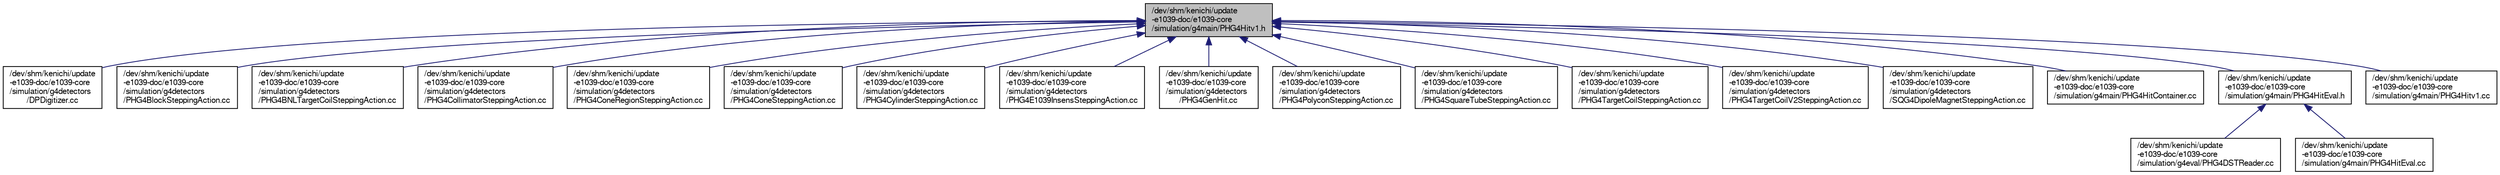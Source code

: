 digraph "/dev/shm/kenichi/update-e1039-doc/e1039-core/simulation/g4main/PHG4Hitv1.h"
{
  bgcolor="transparent";
  edge [fontname="FreeSans",fontsize="10",labelfontname="FreeSans",labelfontsize="10"];
  node [fontname="FreeSans",fontsize="10",shape=record];
  Node1 [label="/dev/shm/kenichi/update\l-e1039-doc/e1039-core\l/simulation/g4main/PHG4Hitv1.h",height=0.2,width=0.4,color="black", fillcolor="grey75", style="filled" fontcolor="black"];
  Node1 -> Node2 [dir="back",color="midnightblue",fontsize="10",style="solid",fontname="FreeSans"];
  Node2 [label="/dev/shm/kenichi/update\l-e1039-doc/e1039-core\l/simulation/g4detectors\l/DPDigitizer.cc",height=0.2,width=0.4,color="black",URL="$d4/dcd/DPDigitizer_8cc.html"];
  Node1 -> Node3 [dir="back",color="midnightblue",fontsize="10",style="solid",fontname="FreeSans"];
  Node3 [label="/dev/shm/kenichi/update\l-e1039-doc/e1039-core\l/simulation/g4detectors\l/PHG4BlockSteppingAction.cc",height=0.2,width=0.4,color="black",URL="$d8/de3/PHG4BlockSteppingAction_8cc.html"];
  Node1 -> Node4 [dir="back",color="midnightblue",fontsize="10",style="solid",fontname="FreeSans"];
  Node4 [label="/dev/shm/kenichi/update\l-e1039-doc/e1039-core\l/simulation/g4detectors\l/PHG4BNLTargetCoilSteppingAction.cc",height=0.2,width=0.4,color="black",URL="$d3/d6f/PHG4BNLTargetCoilSteppingAction_8cc.html"];
  Node1 -> Node5 [dir="back",color="midnightblue",fontsize="10",style="solid",fontname="FreeSans"];
  Node5 [label="/dev/shm/kenichi/update\l-e1039-doc/e1039-core\l/simulation/g4detectors\l/PHG4CollimatorSteppingAction.cc",height=0.2,width=0.4,color="black",URL="$d0/dfc/PHG4CollimatorSteppingAction_8cc.html"];
  Node1 -> Node6 [dir="back",color="midnightblue",fontsize="10",style="solid",fontname="FreeSans"];
  Node6 [label="/dev/shm/kenichi/update\l-e1039-doc/e1039-core\l/simulation/g4detectors\l/PHG4ConeRegionSteppingAction.cc",height=0.2,width=0.4,color="black",URL="$d3/d71/PHG4ConeRegionSteppingAction_8cc.html"];
  Node1 -> Node7 [dir="back",color="midnightblue",fontsize="10",style="solid",fontname="FreeSans"];
  Node7 [label="/dev/shm/kenichi/update\l-e1039-doc/e1039-core\l/simulation/g4detectors\l/PHG4ConeSteppingAction.cc",height=0.2,width=0.4,color="black",URL="$d3/d4a/PHG4ConeSteppingAction_8cc.html"];
  Node1 -> Node8 [dir="back",color="midnightblue",fontsize="10",style="solid",fontname="FreeSans"];
  Node8 [label="/dev/shm/kenichi/update\l-e1039-doc/e1039-core\l/simulation/g4detectors\l/PHG4CylinderSteppingAction.cc",height=0.2,width=0.4,color="black",URL="$dc/d5d/PHG4CylinderSteppingAction_8cc.html"];
  Node1 -> Node9 [dir="back",color="midnightblue",fontsize="10",style="solid",fontname="FreeSans"];
  Node9 [label="/dev/shm/kenichi/update\l-e1039-doc/e1039-core\l/simulation/g4detectors\l/PHG4E1039InsensSteppingAction.cc",height=0.2,width=0.4,color="black",URL="$d4/ddf/PHG4E1039InsensSteppingAction_8cc.html"];
  Node1 -> Node10 [dir="back",color="midnightblue",fontsize="10",style="solid",fontname="FreeSans"];
  Node10 [label="/dev/shm/kenichi/update\l-e1039-doc/e1039-core\l/simulation/g4detectors\l/PHG4GenHit.cc",height=0.2,width=0.4,color="black",URL="$de/d17/PHG4GenHit_8cc.html"];
  Node1 -> Node11 [dir="back",color="midnightblue",fontsize="10",style="solid",fontname="FreeSans"];
  Node11 [label="/dev/shm/kenichi/update\l-e1039-doc/e1039-core\l/simulation/g4detectors\l/PHG4PolyconSteppingAction.cc",height=0.2,width=0.4,color="black",URL="$d7/d88/PHG4PolyconSteppingAction_8cc.html"];
  Node1 -> Node12 [dir="back",color="midnightblue",fontsize="10",style="solid",fontname="FreeSans"];
  Node12 [label="/dev/shm/kenichi/update\l-e1039-doc/e1039-core\l/simulation/g4detectors\l/PHG4SquareTubeSteppingAction.cc",height=0.2,width=0.4,color="black",URL="$da/da0/PHG4SquareTubeSteppingAction_8cc.html"];
  Node1 -> Node13 [dir="back",color="midnightblue",fontsize="10",style="solid",fontname="FreeSans"];
  Node13 [label="/dev/shm/kenichi/update\l-e1039-doc/e1039-core\l/simulation/g4detectors\l/PHG4TargetCoilSteppingAction.cc",height=0.2,width=0.4,color="black",URL="$db/dbc/PHG4TargetCoilSteppingAction_8cc.html"];
  Node1 -> Node14 [dir="back",color="midnightblue",fontsize="10",style="solid",fontname="FreeSans"];
  Node14 [label="/dev/shm/kenichi/update\l-e1039-doc/e1039-core\l/simulation/g4detectors\l/PHG4TargetCoilV2SteppingAction.cc",height=0.2,width=0.4,color="black",URL="$da/d59/PHG4TargetCoilV2SteppingAction_8cc.html"];
  Node1 -> Node15 [dir="back",color="midnightblue",fontsize="10",style="solid",fontname="FreeSans"];
  Node15 [label="/dev/shm/kenichi/update\l-e1039-doc/e1039-core\l/simulation/g4detectors\l/SQG4DipoleMagnetSteppingAction.cc",height=0.2,width=0.4,color="black",URL="$dc/d5a/SQG4DipoleMagnetSteppingAction_8cc.html"];
  Node1 -> Node16 [dir="back",color="midnightblue",fontsize="10",style="solid",fontname="FreeSans"];
  Node16 [label="/dev/shm/kenichi/update\l-e1039-doc/e1039-core\l/simulation/g4main/PHG4HitContainer.cc",height=0.2,width=0.4,color="black",URL="$d5/d4c/PHG4HitContainer_8cc.html"];
  Node1 -> Node17 [dir="back",color="midnightblue",fontsize="10",style="solid",fontname="FreeSans"];
  Node17 [label="/dev/shm/kenichi/update\l-e1039-doc/e1039-core\l/simulation/g4main/PHG4HitEval.h",height=0.2,width=0.4,color="black",URL="$d3/d5b/PHG4HitEval_8h.html"];
  Node17 -> Node18 [dir="back",color="midnightblue",fontsize="10",style="solid",fontname="FreeSans"];
  Node18 [label="/dev/shm/kenichi/update\l-e1039-doc/e1039-core\l/simulation/g4eval/PHG4DSTReader.cc",height=0.2,width=0.4,color="black",URL="$d8/d06/PHG4DSTReader_8cc.html"];
  Node17 -> Node19 [dir="back",color="midnightblue",fontsize="10",style="solid",fontname="FreeSans"];
  Node19 [label="/dev/shm/kenichi/update\l-e1039-doc/e1039-core\l/simulation/g4main/PHG4HitEval.cc",height=0.2,width=0.4,color="black",URL="$d6/d41/PHG4HitEval_8cc.html"];
  Node1 -> Node20 [dir="back",color="midnightblue",fontsize="10",style="solid",fontname="FreeSans"];
  Node20 [label="/dev/shm/kenichi/update\l-e1039-doc/e1039-core\l/simulation/g4main/PHG4Hitv1.cc",height=0.2,width=0.4,color="black",URL="$df/d37/PHG4Hitv1_8cc.html"];
}
